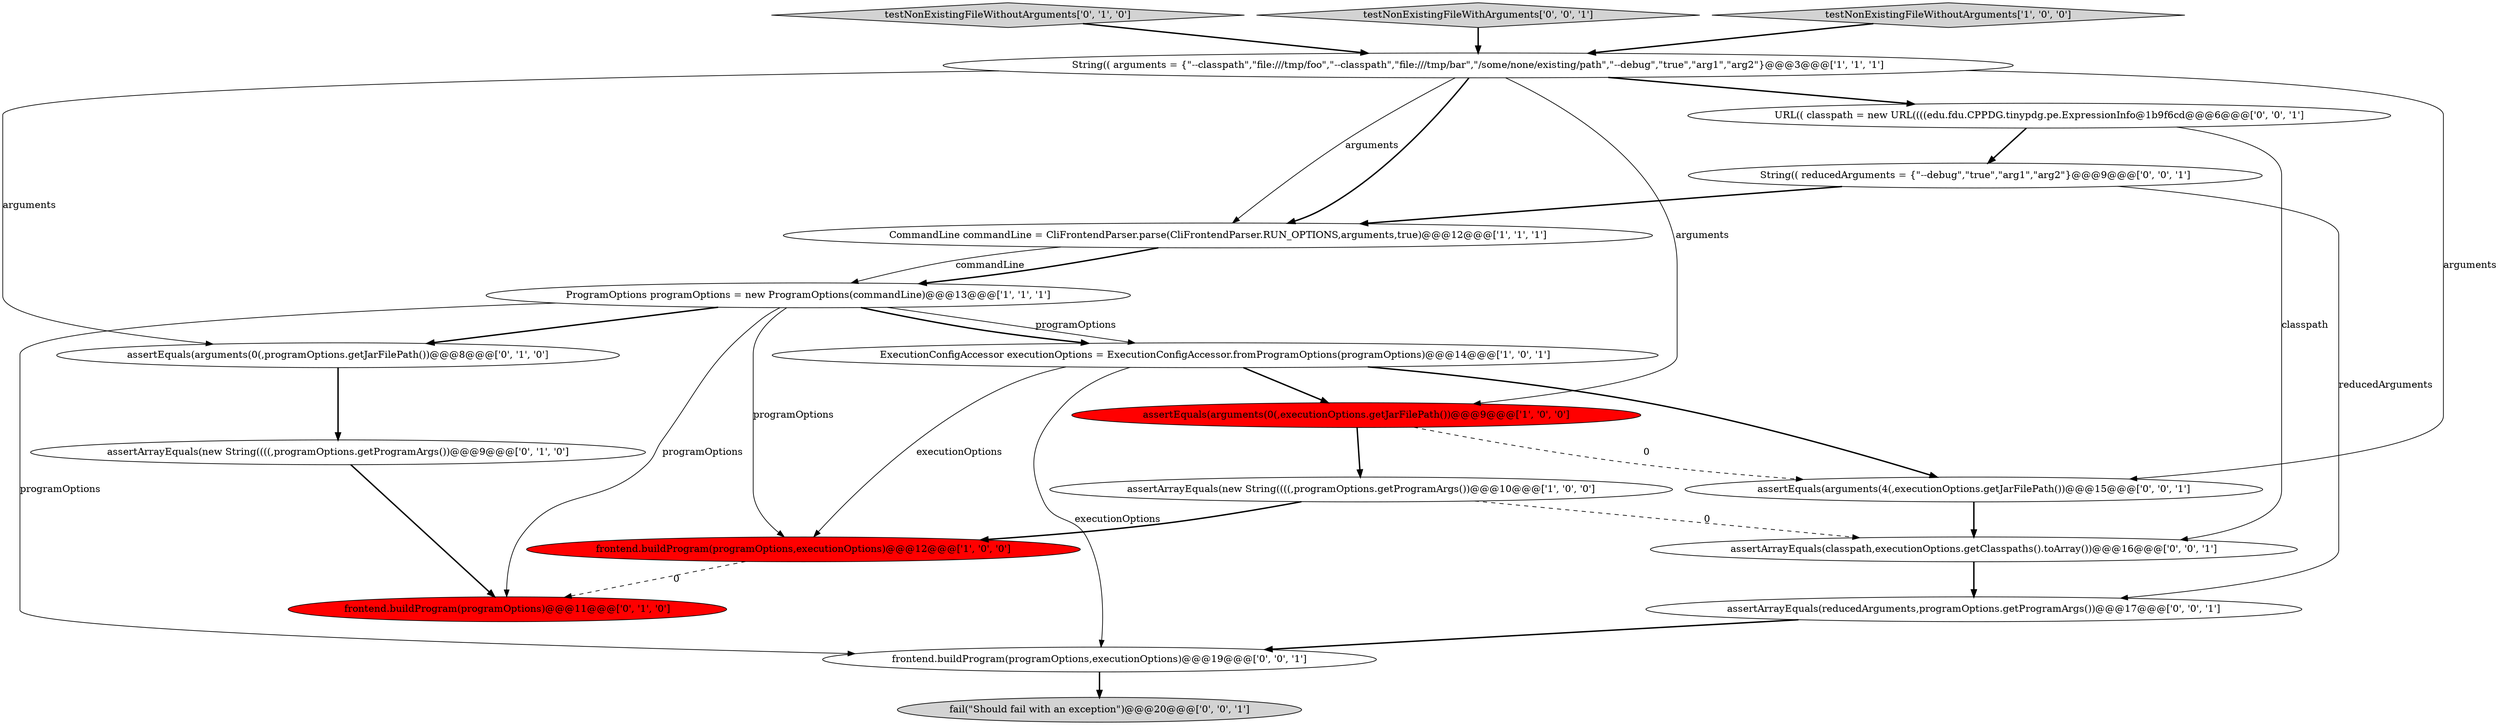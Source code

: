 digraph {
6 [style = filled, label = "CommandLine commandLine = CliFrontendParser.parse(CliFrontendParser.RUN_OPTIONS,arguments,true)@@@12@@@['1', '1', '1']", fillcolor = white, shape = ellipse image = "AAA0AAABBB1BBB"];
16 [style = filled, label = "assertArrayEquals(classpath,executionOptions.getClasspaths().toArray())@@@16@@@['0', '0', '1']", fillcolor = white, shape = ellipse image = "AAA0AAABBB3BBB"];
1 [style = filled, label = "String(( arguments = {\"--classpath\",\"file:///tmp/foo\",\"--classpath\",\"file:///tmp/bar\",\"/some/none/existing/path\",\"--debug\",\"true\",\"arg1\",\"arg2\"}@@@3@@@['1', '1', '1']", fillcolor = white, shape = ellipse image = "AAA0AAABBB1BBB"];
5 [style = filled, label = "ExecutionConfigAccessor executionOptions = ExecutionConfigAccessor.fromProgramOptions(programOptions)@@@14@@@['1', '0', '1']", fillcolor = white, shape = ellipse image = "AAA0AAABBB1BBB"];
9 [style = filled, label = "frontend.buildProgram(programOptions)@@@11@@@['0', '1', '0']", fillcolor = red, shape = ellipse image = "AAA1AAABBB2BBB"];
4 [style = filled, label = "ProgramOptions programOptions = new ProgramOptions(commandLine)@@@13@@@['1', '1', '1']", fillcolor = white, shape = ellipse image = "AAA0AAABBB1BBB"];
10 [style = filled, label = "assertEquals(arguments(0(,programOptions.getJarFilePath())@@@8@@@['0', '1', '0']", fillcolor = white, shape = ellipse image = "AAA0AAABBB2BBB"];
13 [style = filled, label = "String(( reducedArguments = {\"--debug\",\"true\",\"arg1\",\"arg2\"}@@@9@@@['0', '0', '1']", fillcolor = white, shape = ellipse image = "AAA0AAABBB3BBB"];
15 [style = filled, label = "URL(( classpath = new URL((((edu.fdu.CPPDG.tinypdg.pe.ExpressionInfo@1b9f6cd@@@6@@@['0', '0', '1']", fillcolor = white, shape = ellipse image = "AAA0AAABBB3BBB"];
12 [style = filled, label = "assertArrayEquals(reducedArguments,programOptions.getProgramArgs())@@@17@@@['0', '0', '1']", fillcolor = white, shape = ellipse image = "AAA0AAABBB3BBB"];
7 [style = filled, label = "assertArrayEquals(new String((((,programOptions.getProgramArgs())@@@10@@@['1', '0', '0']", fillcolor = white, shape = ellipse image = "AAA0AAABBB1BBB"];
18 [style = filled, label = "assertEquals(arguments(4(,executionOptions.getJarFilePath())@@@15@@@['0', '0', '1']", fillcolor = white, shape = ellipse image = "AAA0AAABBB3BBB"];
8 [style = filled, label = "testNonExistingFileWithoutArguments['0', '1', '0']", fillcolor = lightgray, shape = diamond image = "AAA0AAABBB2BBB"];
11 [style = filled, label = "assertArrayEquals(new String((((,programOptions.getProgramArgs())@@@9@@@['0', '1', '0']", fillcolor = white, shape = ellipse image = "AAA0AAABBB2BBB"];
17 [style = filled, label = "testNonExistingFileWithArguments['0', '0', '1']", fillcolor = lightgray, shape = diamond image = "AAA0AAABBB3BBB"];
19 [style = filled, label = "frontend.buildProgram(programOptions,executionOptions)@@@19@@@['0', '0', '1']", fillcolor = white, shape = ellipse image = "AAA0AAABBB3BBB"];
0 [style = filled, label = "frontend.buildProgram(programOptions,executionOptions)@@@12@@@['1', '0', '0']", fillcolor = red, shape = ellipse image = "AAA1AAABBB1BBB"];
2 [style = filled, label = "testNonExistingFileWithoutArguments['1', '0', '0']", fillcolor = lightgray, shape = diamond image = "AAA0AAABBB1BBB"];
14 [style = filled, label = "fail(\"Should fail with an exception\")@@@20@@@['0', '0', '1']", fillcolor = lightgray, shape = ellipse image = "AAA0AAABBB3BBB"];
3 [style = filled, label = "assertEquals(arguments(0(,executionOptions.getJarFilePath())@@@9@@@['1', '0', '0']", fillcolor = red, shape = ellipse image = "AAA1AAABBB1BBB"];
5->3 [style = bold, label=""];
4->10 [style = bold, label=""];
15->13 [style = bold, label=""];
17->1 [style = bold, label=""];
13->12 [style = solid, label="reducedArguments"];
2->1 [style = bold, label=""];
7->16 [style = dashed, label="0"];
1->15 [style = bold, label=""];
3->18 [style = dashed, label="0"];
4->19 [style = solid, label="programOptions"];
7->0 [style = bold, label=""];
5->18 [style = bold, label=""];
11->9 [style = bold, label=""];
6->4 [style = solid, label="commandLine"];
1->10 [style = solid, label="arguments"];
8->1 [style = bold, label=""];
6->4 [style = bold, label=""];
1->18 [style = solid, label="arguments"];
1->6 [style = bold, label=""];
19->14 [style = bold, label=""];
3->7 [style = bold, label=""];
4->5 [style = solid, label="programOptions"];
1->3 [style = solid, label="arguments"];
4->0 [style = solid, label="programOptions"];
4->9 [style = solid, label="programOptions"];
15->16 [style = solid, label="classpath"];
13->6 [style = bold, label=""];
12->19 [style = bold, label=""];
0->9 [style = dashed, label="0"];
4->5 [style = bold, label=""];
16->12 [style = bold, label=""];
5->0 [style = solid, label="executionOptions"];
5->19 [style = solid, label="executionOptions"];
1->6 [style = solid, label="arguments"];
10->11 [style = bold, label=""];
18->16 [style = bold, label=""];
}

